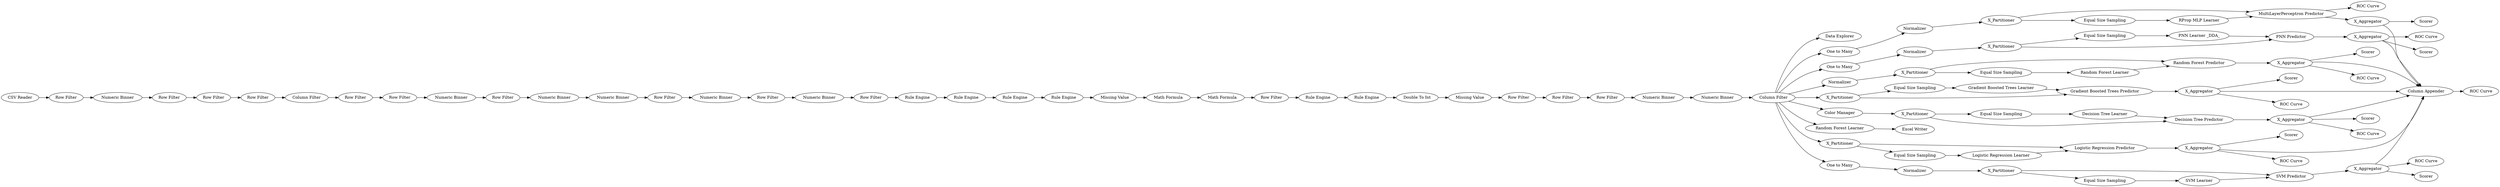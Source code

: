 digraph {
	"-3183226598758694788_109" [label="Equal Size Sampling"]
	"8772452033049374623_97" [label="Equal Size Sampling"]
	"-81960784631120856_8" [label="Row Filter"]
	"-815786777249564140_42" [label="Logistic Regression Learner"]
	"-2074038264511646947_106" [label="MultiLayerPerceptron Predictor"]
	"-711666932670941673_97" [label="Decision Tree Predictor"]
	"-81960784631120856_49" [label="Rule Engine"]
	"-81960784631120856_51" [label="Row Filter"]
	"8772452033049374623_87" [label=Scorer]
	"-2074038264511646947_103" [label="ROC Curve"]
	"-81960784631120856_15" [label="Rule Engine"]
	"-81960784631120856_38" [label="Row Filter"]
	"-6372700433748382178_71" [label=X_Aggregator]
	"-81960784631120856_17" [label="Math Formula"]
	"-3183226598758694788_103" [label="ROC Curve"]
	"-815786777249564140_119" [label="Equal Size Sampling"]
	"-815786777249564140_41" [label=X_Aggregator]
	"-81960784631120856_36" [label="Numeric Binner"]
	"-81960784631120856_13" [label="Row Filter"]
	"-81960784631120856_48" [label="Numeric Binner"]
	"520253807568360619_123" [label="ROC Curve"]
	"-2074038264511646947_102" [label=Scorer]
	"-81960784631120856_44" [label="Row Filter"]
	"-81960784631120856_56" [label="Row Filter"]
	"-6372700433748382178_67" [label=Scorer]
	"-81960784631120856_27" [label="Numeric Binner"]
	"-3183226598758694788_140" [label="SVM Predictor"]
	"-81960784631120856_20" [label="Rule Engine"]
	"-2074038264511646947_100" [label=Normalizer]
	"-81960784631120856_31" [label="Numeric Binner"]
	"-81960784631120856_54" [label="Row Filter"]
	"520253807568360619_76" [label="PNN Learner _DDA_"]
	"8926375933651352983_58" [label="Excel Writer"]
	"520253807568360619_80" [label=X_Aggregator]
	"8772452033049374623_96" [label=X_Aggregator]
	"-711666932670941673_72" [label=X_Partitioner]
	"-2074038264511646947_107" [label=X_Aggregator]
	"8926375933651352983_28" [label="Data Explorer"]
	"-3183226598758694788_139" [label="SVM Learner"]
	"520253807568360619_124" [label="Equal Size Sampling"]
	"-81960784631120856_12" [label="Column Filter"]
	"-3183226598758694788_107" [label=X_Aggregator]
	"-81960784631120856_19" [label="Rule Engine"]
	"-6372700433748382178_70" [label="Gradient Boosted Trees Predictor"]
	"-81960784631120856_47" [label="Numeric Binner"]
	"-81960784631120856_11" [label="Row Filter"]
	"8926375933651352983_114" [label="ROC Curve"]
	"-711666932670941673_92" [label="Decision Tree Learner"]
	"520253807568360619_73" [label=Scorer]
	"520253807568360619_79" [label=Normalizer]
	"-2074038264511646947_109" [label="Equal Size Sampling"]
	"-2074038264511646947_105" [label="One to Many"]
	"-6372700433748382178_69" [label="Gradient Boosted Trees Learner"]
	"-81960784631120856_25" [label="Missing Value"]
	"-2074038264511646947_72" [label=X_Partitioner]
	"-81960784631120856_50" [label="Rule Engine"]
	"-815786777249564140_112" [label="Logistic Regression Predictor"]
	"8772452033049374623_72" [label=X_Partitioner]
	"-81960784631120856_43" [label="Row Filter"]
	"-81960784631120856_55" [label="Row Filter"]
	"-3183226598758694788_100" [label=Normalizer]
	"-81960784631120856_9" [label="Numeric Binner"]
	"-81960784631120856_46" [label="Row Filter"]
	"520253807568360619_78" [label="One to Many"]
	"8772452033049374623_79" [label=Normalizer]
	"520253807568360619_77" [label="PNN Predictor"]
	"-815786777249564140_111" [label=Scorer]
	"8772452033049374623_83" [label="Random Forest Learner"]
	"8926375933651352983_126" [label="Column Appender"]
	"-81960784631120856_18" [label="Rule Engine"]
	"-3183226598758694788_105" [label="One to Many"]
	"8772452033049374623_88" [label="Random Forest Predictor"]
	"-3183226598758694788_72" [label=X_Partitioner]
	"-711666932670941673_96" [label=X_Aggregator]
	"-6372700433748382178_61" [label=X_Partitioner]
	"-815786777249564140_118" [label="ROC Curve"]
	"-6372700433748382178_72" [label="ROC Curve"]
	"-81960784631120856_14" [label="Numeric Binner"]
	"-81960784631120856_21" [label="Math Formula"]
	"-81960784631120856_16" [label="Missing Value"]
	"520253807568360619_72" [label=X_Partitioner]
	"-81960784631120856_35" [label="Row Filter"]
	"-81960784631120856_26" [label="Double To Int"]
	"-81960784631120856_22" [label="CSV Reader"]
	"8926375933651352983_52" [label="Column Filter"]
	"-81960784631120856_53" [label="Row Filter"]
	"-711666932670941673_116" [label="Equal Size Sampling"]
	"-81960784631120856_29" [label="Numeric Binner"]
	"-2074038264511646947_108" [label="RProp MLP Learner"]
	"8926375933651352983_82" [label="Random Forest Learner"]
	"-815786777249564140_40" [label=X_Partitioner]
	"-711666932670941673_94" [label="Color Manager"]
	"8772452033049374623_89" [label="ROC Curve"]
	"-81960784631120856_45" [label="Row Filter"]
	"-711666932670941673_95" [label="ROC Curve"]
	"-3183226598758694788_102" [label=Scorer]
	"-6372700433748382178_73" [label="Equal Size Sampling"]
	"-711666932670941673_7" [label=Scorer]
	"-81960784631120856_12" -> "-81960784631120856_54"
	"-815786777249564140_119" -> "-815786777249564140_42"
	"-711666932670941673_96" -> "8926375933651352983_126"
	"-6372700433748382178_69" -> "-6372700433748382178_70"
	"-815786777249564140_41" -> "-815786777249564140_118"
	"-815786777249564140_41" -> "8926375933651352983_126"
	"-81960784631120856_49" -> "-81960784631120856_50"
	"8772452033049374623_96" -> "8772452033049374623_89"
	"8926375933651352983_52" -> "8926375933651352983_28"
	"8926375933651352983_52" -> "-6372700433748382178_61"
	"-3183226598758694788_107" -> "8926375933651352983_126"
	"8772452033049374623_97" -> "8772452033049374623_83"
	"-81960784631120856_11" -> "-81960784631120856_13"
	"-815786777249564140_40" -> "-815786777249564140_119"
	"-81960784631120856_27" -> "-81960784631120856_51"
	"-81960784631120856_21" -> "-81960784631120856_56"
	"-81960784631120856_26" -> "-81960784631120856_25"
	"-81960784631120856_43" -> "-81960784631120856_44"
	"-81960784631120856_18" -> "-81960784631120856_19"
	"-2074038264511646947_106" -> "-2074038264511646947_107"
	"-3183226598758694788_107" -> "-3183226598758694788_102"
	"-2074038264511646947_105" -> "-2074038264511646947_100"
	"-3183226598758694788_72" -> "-3183226598758694788_109"
	"-81960784631120856_13" -> "-81960784631120856_35"
	"-81960784631120856_16" -> "-81960784631120856_17"
	"8772452033049374623_72" -> "8772452033049374623_88"
	"520253807568360619_124" -> "520253807568360619_76"
	"-2074038264511646947_107" -> "-2074038264511646947_102"
	"-81960784631120856_38" -> "-81960784631120856_15"
	"-3183226598758694788_100" -> "-3183226598758694788_72"
	"520253807568360619_72" -> "520253807568360619_77"
	"-81960784631120856_17" -> "-81960784631120856_21"
	"-6372700433748382178_71" -> "-6372700433748382178_72"
	"8926375933651352983_52" -> "-2074038264511646947_105"
	"-2074038264511646947_106" -> "-2074038264511646947_103"
	"8926375933651352983_82" -> "8926375933651352983_58"
	"-711666932670941673_72" -> "-711666932670941673_116"
	"-6372700433748382178_71" -> "-6372700433748382178_67"
	"-81960784631120856_29" -> "-81960784631120856_53"
	"520253807568360619_80" -> "8926375933651352983_126"
	"8926375933651352983_126" -> "8926375933651352983_114"
	"8772452033049374623_79" -> "8772452033049374623_72"
	"-6372700433748382178_61" -> "-6372700433748382178_70"
	"-3183226598758694788_105" -> "-3183226598758694788_100"
	"-2074038264511646947_109" -> "-2074038264511646947_108"
	"-81960784631120856_31" -> "-81960784631120856_29"
	"-3183226598758694788_139" -> "-3183226598758694788_140"
	"-81960784631120856_22" -> "-81960784631120856_8"
	"-711666932670941673_92" -> "-711666932670941673_97"
	"-3183226598758694788_140" -> "-3183226598758694788_107"
	"-81960784631120856_19" -> "-81960784631120856_20"
	"-6372700433748382178_61" -> "-6372700433748382178_73"
	"520253807568360619_80" -> "520253807568360619_73"
	"-81960784631120856_56" -> "-81960784631120856_49"
	"-81960784631120856_53" -> "-81960784631120856_14"
	"-711666932670941673_96" -> "-711666932670941673_95"
	"8926375933651352983_52" -> "-3183226598758694788_105"
	"-81960784631120856_44" -> "-81960784631120856_46"
	"-81960784631120856_9" -> "-81960784631120856_11"
	"-815786777249564140_40" -> "-815786777249564140_112"
	"-81960784631120856_50" -> "-81960784631120856_26"
	"-815786777249564140_41" -> "-815786777249564140_111"
	"-3183226598758694788_72" -> "-3183226598758694788_140"
	"-81960784631120856_14" -> "-81960784631120856_45"
	"-2074038264511646947_72" -> "-2074038264511646947_106"
	"520253807568360619_78" -> "520253807568360619_79"
	"8926375933651352983_52" -> "520253807568360619_78"
	"-81960784631120856_51" -> "-81960784631120856_31"
	"-3183226598758694788_109" -> "-3183226598758694788_139"
	"-81960784631120856_47" -> "-81960784631120856_48"
	"520253807568360619_77" -> "520253807568360619_80"
	"-3183226598758694788_107" -> "-3183226598758694788_103"
	"-2074038264511646947_108" -> "-2074038264511646947_106"
	"-815786777249564140_42" -> "-815786777249564140_112"
	"8772452033049374623_88" -> "8772452033049374623_96"
	"8926375933651352983_52" -> "8772452033049374623_79"
	"-6372700433748382178_71" -> "8926375933651352983_126"
	"8926375933651352983_52" -> "8926375933651352983_82"
	"-711666932670941673_96" -> "-711666932670941673_7"
	"8772452033049374623_83" -> "8772452033049374623_88"
	"520253807568360619_80" -> "520253807568360619_123"
	"-81960784631120856_8" -> "-81960784631120856_9"
	"-81960784631120856_25" -> "-81960784631120856_43"
	"-711666932670941673_97" -> "-711666932670941673_96"
	"-2074038264511646947_72" -> "-2074038264511646947_109"
	"-81960784631120856_54" -> "-81960784631120856_55"
	"8772452033049374623_72" -> "8772452033049374623_97"
	"-81960784631120856_35" -> "-81960784631120856_12"
	"-81960784631120856_46" -> "-81960784631120856_47"
	"-815786777249564140_112" -> "-815786777249564140_41"
	"-711666932670941673_94" -> "-711666932670941673_72"
	"-81960784631120856_48" -> "8926375933651352983_52"
	"8926375933651352983_52" -> "-711666932670941673_94"
	"-81960784631120856_15" -> "-81960784631120856_18"
	"-6372700433748382178_73" -> "-6372700433748382178_69"
	"-2074038264511646947_107" -> "8926375933651352983_126"
	"520253807568360619_72" -> "520253807568360619_124"
	"-81960784631120856_36" -> "-81960784631120856_38"
	"-81960784631120856_45" -> "-81960784631120856_36"
	"520253807568360619_79" -> "520253807568360619_72"
	"520253807568360619_76" -> "520253807568360619_77"
	"-2074038264511646947_100" -> "-2074038264511646947_72"
	"8772452033049374623_96" -> "8772452033049374623_87"
	"-711666932670941673_72" -> "-711666932670941673_97"
	"-6372700433748382178_70" -> "-6372700433748382178_71"
	"8926375933651352983_52" -> "-815786777249564140_40"
	"-81960784631120856_55" -> "-81960784631120856_27"
	"-81960784631120856_20" -> "-81960784631120856_16"
	"-711666932670941673_116" -> "-711666932670941673_92"
	"8772452033049374623_96" -> "8926375933651352983_126"
	rankdir=LR
}
